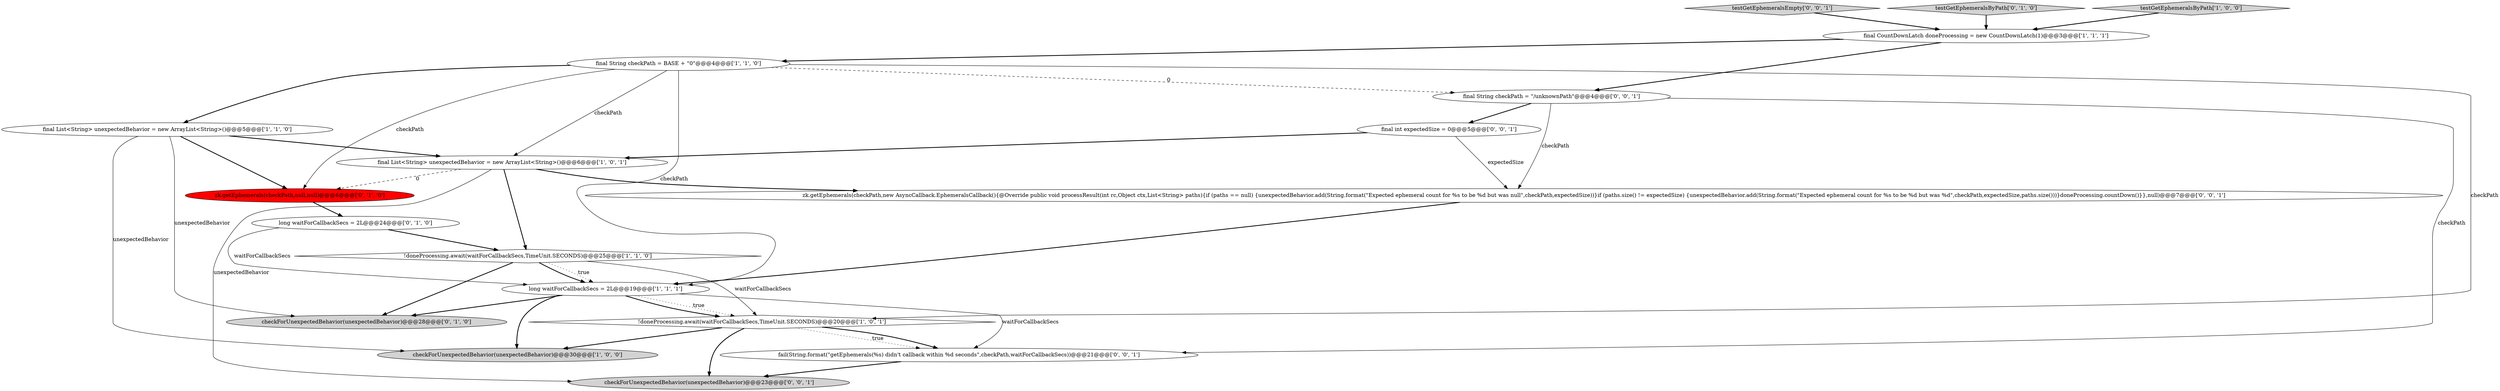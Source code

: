 digraph {
11 [style = filled, label = "checkForUnexpectedBehavior(unexpectedBehavior)@@@28@@@['0', '1', '0']", fillcolor = lightgray, shape = ellipse image = "AAA0AAABBB2BBB"];
4 [style = filled, label = "final CountDownLatch doneProcessing = new CountDownLatch(1)@@@3@@@['1', '1', '1']", fillcolor = white, shape = ellipse image = "AAA0AAABBB1BBB"];
1 [style = filled, label = "!doneProcessing.await(waitForCallbackSecs,TimeUnit.SECONDS)@@@20@@@['1', '0', '1']", fillcolor = white, shape = diamond image = "AAA0AAABBB1BBB"];
16 [style = filled, label = "final String checkPath = \"/unknownPath\"@@@4@@@['0', '0', '1']", fillcolor = white, shape = ellipse image = "AAA0AAABBB3BBB"];
17 [style = filled, label = "checkForUnexpectedBehavior(unexpectedBehavior)@@@23@@@['0', '0', '1']", fillcolor = lightgray, shape = ellipse image = "AAA0AAABBB3BBB"];
3 [style = filled, label = "final String checkPath = BASE + \"0\"@@@4@@@['1', '1', '0']", fillcolor = white, shape = ellipse image = "AAA0AAABBB1BBB"];
9 [style = filled, label = "zk.getEphemerals(checkPath,null,null)@@@6@@@['0', '1', '0']", fillcolor = red, shape = ellipse image = "AAA1AAABBB2BBB"];
10 [style = filled, label = "long waitForCallbackSecs = 2L@@@24@@@['0', '1', '0']", fillcolor = white, shape = ellipse image = "AAA0AAABBB2BBB"];
18 [style = filled, label = "zk.getEphemerals(checkPath,new AsyncCallback.EphemeralsCallback(){@Override public void processResult(int rc,Object ctx,List<String> paths){if (paths == null) {unexpectedBehavior.add(String.format(\"Expected ephemeral count for %s to be %d but was null\",checkPath,expectedSize))}if (paths.size() != expectedSize) {unexpectedBehavior.add(String.format(\"Expected ephemeral count for %s to be %d but was %d\",checkPath,expectedSize,paths.size()))}doneProcessing.countDown()}},null)@@@7@@@['0', '0', '1']", fillcolor = white, shape = ellipse image = "AAA0AAABBB3BBB"];
15 [style = filled, label = "testGetEphemeralsEmpty['0', '0', '1']", fillcolor = lightgray, shape = diamond image = "AAA0AAABBB3BBB"];
7 [style = filled, label = "!doneProcessing.await(waitForCallbackSecs,TimeUnit.SECONDS)@@@25@@@['1', '1', '0']", fillcolor = white, shape = diamond image = "AAA0AAABBB1BBB"];
12 [style = filled, label = "testGetEphemeralsByPath['0', '1', '0']", fillcolor = lightgray, shape = diamond image = "AAA0AAABBB2BBB"];
0 [style = filled, label = "testGetEphemeralsByPath['1', '0', '0']", fillcolor = lightgray, shape = diamond image = "AAA0AAABBB1BBB"];
13 [style = filled, label = "final int expectedSize = 0@@@5@@@['0', '0', '1']", fillcolor = white, shape = ellipse image = "AAA0AAABBB3BBB"];
2 [style = filled, label = "checkForUnexpectedBehavior(unexpectedBehavior)@@@30@@@['1', '0', '0']", fillcolor = lightgray, shape = ellipse image = "AAA0AAABBB1BBB"];
5 [style = filled, label = "long waitForCallbackSecs = 2L@@@19@@@['1', '1', '1']", fillcolor = white, shape = ellipse image = "AAA0AAABBB1BBB"];
6 [style = filled, label = "final List<String> unexpectedBehavior = new ArrayList<String>()@@@5@@@['1', '1', '0']", fillcolor = white, shape = ellipse image = "AAA0AAABBB1BBB"];
14 [style = filled, label = "fail(String.format(\"getEphemerals(%s) didn't callback within %d seconds\",checkPath,waitForCallbackSecs))@@@21@@@['0', '0', '1']", fillcolor = white, shape = ellipse image = "AAA0AAABBB3BBB"];
8 [style = filled, label = "final List<String> unexpectedBehavior = new ArrayList<String>()@@@6@@@['1', '0', '1']", fillcolor = white, shape = ellipse image = "AAA0AAABBB1BBB"];
4->3 [style = bold, label=""];
16->13 [style = bold, label=""];
7->11 [style = bold, label=""];
6->2 [style = solid, label="unexpectedBehavior"];
8->18 [style = bold, label=""];
5->1 [style = dotted, label="true"];
3->16 [style = dashed, label="0"];
5->14 [style = solid, label="waitForCallbackSecs"];
3->6 [style = bold, label=""];
14->17 [style = bold, label=""];
1->14 [style = dotted, label="true"];
9->10 [style = bold, label=""];
6->11 [style = solid, label="unexpectedBehavior"];
10->7 [style = bold, label=""];
16->14 [style = solid, label="checkPath"];
3->1 [style = solid, label="checkPath"];
8->7 [style = bold, label=""];
1->17 [style = bold, label=""];
7->5 [style = dotted, label="true"];
16->18 [style = solid, label="checkPath"];
8->9 [style = dashed, label="0"];
5->1 [style = bold, label=""];
5->2 [style = bold, label=""];
7->5 [style = bold, label=""];
12->4 [style = bold, label=""];
0->4 [style = bold, label=""];
13->18 [style = solid, label="expectedSize"];
3->9 [style = solid, label="checkPath"];
18->5 [style = bold, label=""];
6->8 [style = bold, label=""];
15->4 [style = bold, label=""];
7->1 [style = solid, label="waitForCallbackSecs"];
3->5 [style = solid, label="checkPath"];
1->14 [style = bold, label=""];
1->2 [style = bold, label=""];
5->11 [style = bold, label=""];
8->17 [style = solid, label="unexpectedBehavior"];
3->8 [style = solid, label="checkPath"];
6->9 [style = bold, label=""];
13->8 [style = bold, label=""];
10->5 [style = solid, label="waitForCallbackSecs"];
4->16 [style = bold, label=""];
}

